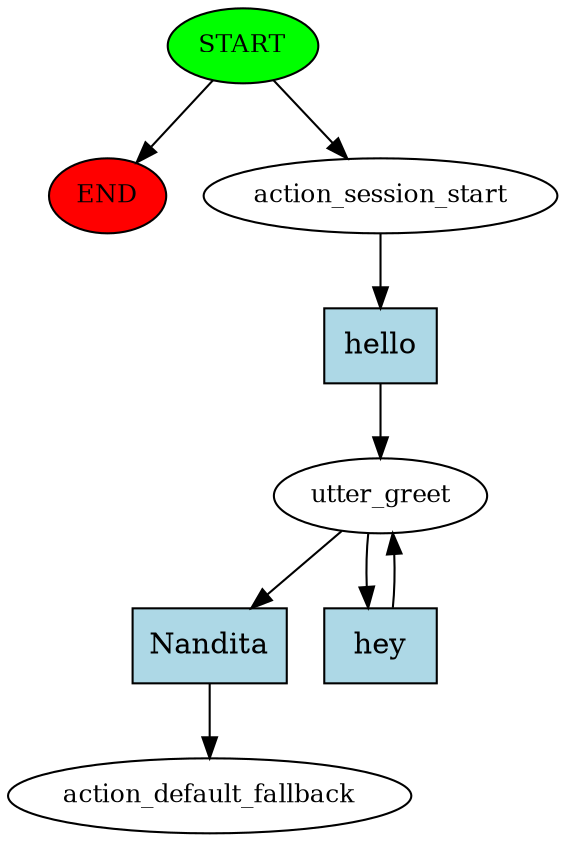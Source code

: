 digraph  {
0 [class="start active", fillcolor=green, fontsize=12, label=START, style=filled];
"-1" [class=end, fillcolor=red, fontsize=12, label=END, style=filled];
1 [class=active, fontsize=12, label=action_session_start];
2 [class=active, fontsize=12, label=utter_greet];
4 [class="dashed active", fontsize=12, label=action_default_fallback];
5 [class="intent active", fillcolor=lightblue, label=hello, shape=rect, style=filled];
6 [class="intent active", fillcolor=lightblue, label=Nandita, shape=rect, style=filled];
7 [class="intent active", fillcolor=lightblue, label=hey, shape=rect, style=filled];
0 -> "-1"  [class="", key=NONE, label=""];
0 -> 1  [class=active, key=NONE, label=""];
1 -> 5  [class=active, key=0];
2 -> 6  [class=active, key=0];
2 -> 7  [class=active, key=0];
5 -> 2  [class=active, key=0];
6 -> 4  [class=active, key=0];
7 -> 2  [class=active, key=0];
}
